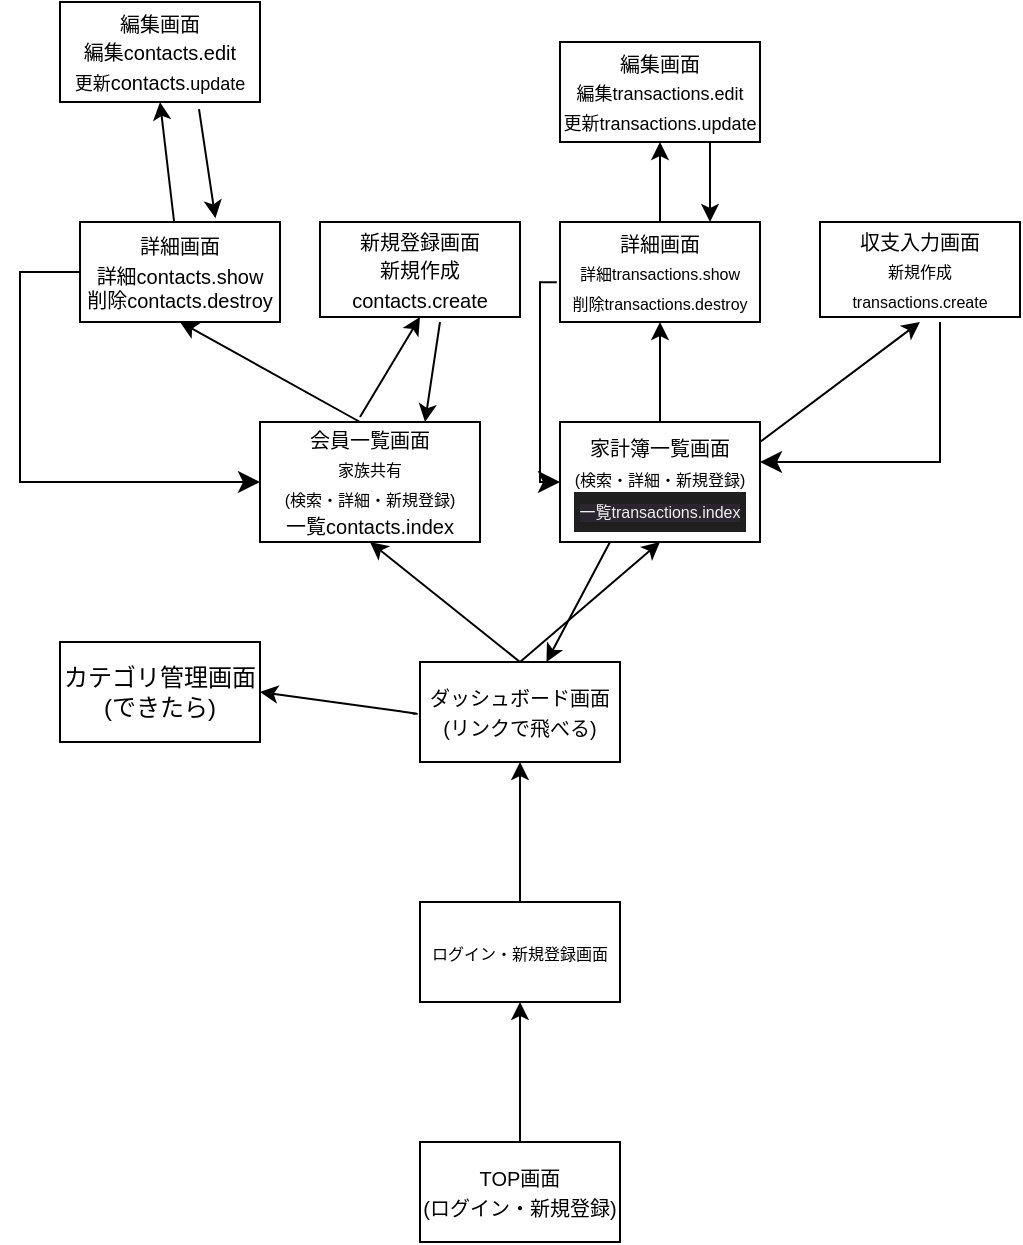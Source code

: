 <mxfile>
    <diagram id="z19O7TGfFHIe17F62AXX" name="ページ1">
        <mxGraphModel dx="835" dy="261" grid="1" gridSize="10" guides="1" tooltips="1" connect="1" arrows="1" fold="1" page="1" pageScale="1" pageWidth="827" pageHeight="1169" math="0" shadow="0">
            <root>
                <mxCell id="0"/>
                <mxCell id="1" parent="0"/>
                <mxCell id="2" value="&lt;font style=&quot;font-size: 10px;&quot;&gt;TOP画面&lt;br&gt;(ログイン・新規登録)&lt;br&gt;&lt;/font&gt;" style="rounded=0;whiteSpace=wrap;html=1;" vertex="1" parent="1">
                    <mxGeometry x="230" y="630" width="100" height="50" as="geometry"/>
                </mxCell>
                <mxCell id="6" value="&lt;font style=&quot;font-size: 10px;&quot;&gt;ダッシュボード画面&lt;br&gt;(リンクで飛べる)&lt;br&gt;&lt;/font&gt;" style="rounded=0;whiteSpace=wrap;html=1;" vertex="1" parent="1">
                    <mxGeometry x="230" y="390" width="100" height="50" as="geometry"/>
                </mxCell>
                <mxCell id="12" value="&lt;font style=&quot;&quot;&gt;&lt;span style=&quot;font-size: 10px;&quot;&gt;会員一覧画面&lt;br&gt;&lt;/span&gt;&lt;font style=&quot;font-size: 8px;&quot;&gt;家族共有&lt;/font&gt;&lt;br&gt;&lt;font style=&quot;font-size: 8px;&quot;&gt;(検索・詳細・新規登録)&lt;br&gt;&lt;span style=&quot;font-size: 10px;&quot;&gt;一覧contacts.index&lt;/span&gt;&lt;br&gt;&lt;/font&gt;&lt;/font&gt;" style="rounded=0;whiteSpace=wrap;html=1;" vertex="1" parent="1">
                    <mxGeometry x="150" y="270" width="110" height="60" as="geometry"/>
                </mxCell>
                <mxCell id="14" value="&lt;div&gt;&lt;br&gt;&lt;/div&gt;&lt;div&gt;カテゴリ管理画面(できたら)&lt;/div&gt;&lt;div&gt;&lt;br&gt;&lt;/div&gt;" style="rounded=0;whiteSpace=wrap;html=1;" vertex="1" parent="1">
                    <mxGeometry x="50" y="380" width="100" height="50" as="geometry"/>
                </mxCell>
                <mxCell id="16" value="&lt;font style=&quot;font-size: 8px;&quot;&gt;ログイン・新規登録画面&lt;/font&gt;" style="rounded=0;whiteSpace=wrap;html=1;" vertex="1" parent="1">
                    <mxGeometry x="230" y="510" width="100" height="50" as="geometry"/>
                </mxCell>
                <mxCell id="25" value="" style="endArrow=classic;html=1;entryX=0.5;entryY=1;entryDx=0;entryDy=0;" edge="1" parent="1" target="16">
                    <mxGeometry width="50" height="50" relative="1" as="geometry">
                        <mxPoint x="280" y="630" as="sourcePoint"/>
                        <mxPoint x="330" y="580" as="targetPoint"/>
                    </mxGeometry>
                </mxCell>
                <mxCell id="26" value="" style="endArrow=classic;html=1;entryX=0.5;entryY=1;entryDx=0;entryDy=0;" edge="1" parent="1" target="6">
                    <mxGeometry width="50" height="50" relative="1" as="geometry">
                        <mxPoint x="280" y="510" as="sourcePoint"/>
                        <mxPoint x="330" y="460" as="targetPoint"/>
                    </mxGeometry>
                </mxCell>
                <mxCell id="31" value="" style="endArrow=classic;html=1;entryX=1;entryY=0.5;entryDx=0;entryDy=0;exitX=-0.037;exitY=0.517;exitDx=0;exitDy=0;exitPerimeter=0;" edge="1" parent="1" source="6" target="14">
                    <mxGeometry width="50" height="50" relative="1" as="geometry">
                        <mxPoint x="290" y="470" as="sourcePoint"/>
                        <mxPoint x="340" y="420" as="targetPoint"/>
                        <Array as="points">
                            <mxPoint x="230" y="416"/>
                        </Array>
                    </mxGeometry>
                </mxCell>
                <mxCell id="33" value="" style="endArrow=classic;html=1;entryX=0.5;entryY=1;entryDx=0;entryDy=0;" edge="1" parent="1" target="32">
                    <mxGeometry width="50" height="50" relative="1" as="geometry">
                        <mxPoint x="200" y="270" as="sourcePoint"/>
                        <mxPoint x="250" y="220" as="targetPoint"/>
                    </mxGeometry>
                </mxCell>
                <mxCell id="35" value="" style="endArrow=classic;html=1;entryX=0.5;entryY=1;entryDx=0;entryDy=0;" edge="1" parent="1" target="12">
                    <mxGeometry width="50" height="50" relative="1" as="geometry">
                        <mxPoint x="280" y="390" as="sourcePoint"/>
                        <mxPoint x="220" y="350" as="targetPoint"/>
                    </mxGeometry>
                </mxCell>
                <mxCell id="36" value="" style="endArrow=classic;html=1;exitX=0.5;exitY=0;exitDx=0;exitDy=0;" edge="1" parent="1" source="41">
                    <mxGeometry width="50" height="50" relative="1" as="geometry">
                        <mxPoint x="350" y="260" as="sourcePoint"/>
                        <mxPoint x="350" y="220" as="targetPoint"/>
                    </mxGeometry>
                </mxCell>
                <mxCell id="37" value="&lt;font style=&quot;&quot;&gt;&lt;span style=&quot;font-size: 10px;&quot;&gt;編集画面&lt;br&gt;&lt;/span&gt;&lt;span style=&quot;font-size: 10px;&quot;&gt;編集contacts.edit&lt;/span&gt;&lt;br&gt;&lt;span style=&quot;font-size: 9px;&quot;&gt;更新&lt;/span&gt;&lt;span style=&quot;font-size: 10px;&quot;&gt;contacts&lt;/span&gt;&lt;span style=&quot;font-size: 9px;&quot;&gt;.update&lt;/span&gt;&lt;br&gt;&lt;/font&gt;" style="rounded=0;whiteSpace=wrap;html=1;" vertex="1" parent="1">
                    <mxGeometry x="50" y="60" width="100" height="50" as="geometry"/>
                </mxCell>
                <mxCell id="38" value="" style="endArrow=classic;html=1;startArrow=none;" edge="1" parent="1" source="32">
                    <mxGeometry width="50" height="50" relative="1" as="geometry">
                        <mxPoint x="200" y="160" as="sourcePoint"/>
                        <mxPoint x="100" y="110" as="targetPoint"/>
                    </mxGeometry>
                </mxCell>
                <mxCell id="72" value="" style="edgeStyle=none;html=1;fontSize=8;exitX=0.25;exitY=1;exitDx=0;exitDy=0;" edge="1" parent="1" source="41" target="6">
                    <mxGeometry relative="1" as="geometry">
                        <mxPoint x="330" y="340" as="sourcePoint"/>
                    </mxGeometry>
                </mxCell>
                <mxCell id="41" value="&lt;font style=&quot;&quot;&gt;&lt;span style=&quot;font-size: 10px;&quot;&gt;家計簿一覧画面&lt;/span&gt;&lt;br&gt;&lt;font style=&quot;font-size: 8px;&quot;&gt;(検索・詳細・新規登録)&lt;br&gt;&lt;div style=&quot;color: rgb(204, 204, 204); background-color: rgb(31, 31, 31); font-family: Consolas, &amp;quot;Courier New&amp;quot;, monospace; font-size: 14px; line-height: 19px;&quot;&gt;&lt;span style=&quot;color: rgb(240, 240, 240); font-family: Helvetica; font-size: 8px; background-color: rgb(42, 37, 47);&quot;&gt;一覧transactions.index&lt;/span&gt;&lt;br&gt;&lt;/div&gt;&lt;/font&gt;&lt;/font&gt;" style="rounded=0;whiteSpace=wrap;html=1;" vertex="1" parent="1">
                    <mxGeometry x="300" y="270" width="100" height="60" as="geometry"/>
                </mxCell>
                <mxCell id="42" value="" style="endArrow=classic;html=1;fontSize=8;" edge="1" parent="1">
                    <mxGeometry width="50" height="50" relative="1" as="geometry">
                        <mxPoint x="280" y="390" as="sourcePoint"/>
                        <mxPoint x="350" y="330" as="targetPoint"/>
                    </mxGeometry>
                </mxCell>
                <mxCell id="32" value="&lt;font style=&quot;font-size: 10px;&quot;&gt;詳細画面&lt;br&gt;詳細contacts.show&lt;br&gt;&lt;div&gt;&lt;span style=&quot;background-color: initial;&quot;&gt;削除contacts.destroy&lt;/span&gt;&lt;br&gt;&lt;/div&gt;&lt;/font&gt;" style="rounded=0;whiteSpace=wrap;html=1;" vertex="1" parent="1">
                    <mxGeometry x="60" y="170" width="100" height="50" as="geometry"/>
                </mxCell>
                <mxCell id="18" value="&lt;font style=&quot;&quot;&gt;&lt;span style=&quot;font-size: 10px;&quot;&gt;収支入力画面&lt;/span&gt;&lt;br&gt;&lt;font style=&quot;font-size: 8px;&quot;&gt;新規作成transactions.create&lt;/font&gt;&lt;br style=&quot;font-size: 12px;&quot;&gt;&lt;/font&gt;" style="rounded=0;whiteSpace=wrap;html=1;" vertex="1" parent="1">
                    <mxGeometry x="430" y="170" width="100" height="47.5" as="geometry"/>
                </mxCell>
                <mxCell id="50" value="&lt;font style=&quot;&quot;&gt;&lt;span style=&quot;font-size: 10px;&quot;&gt;新規登録画面&lt;/span&gt;&lt;br&gt;&lt;span style=&quot;font-size: 10px;&quot;&gt;新規作成contacts.create&lt;/span&gt;&lt;br&gt;&lt;/font&gt;" style="rounded=0;whiteSpace=wrap;html=1;" vertex="1" parent="1">
                    <mxGeometry x="180" y="170" width="100" height="47.5" as="geometry"/>
                </mxCell>
                <mxCell id="57" value="" style="edgeStyle=none;html=1;fontSize=8;" edge="1" parent="1" source="52">
                    <mxGeometry relative="1" as="geometry">
                        <mxPoint x="350" y="130" as="targetPoint"/>
                    </mxGeometry>
                </mxCell>
                <mxCell id="54" value="" style="endArrow=classic;html=1;fontSize=8;" edge="1" parent="1">
                    <mxGeometry width="50" height="50" relative="1" as="geometry">
                        <mxPoint x="400" y="280" as="sourcePoint"/>
                        <mxPoint x="480" y="220" as="targetPoint"/>
                    </mxGeometry>
                </mxCell>
                <mxCell id="58" value="&lt;font style=&quot;font-size: 10px;&quot;&gt;編集画面&lt;br&gt;&lt;span style=&quot;font-size: 9px;&quot;&gt;編集transactions.edit&lt;/span&gt;&lt;br&gt;&lt;span style=&quot;font-size: 9px;&quot;&gt;更新transactions.update&lt;/span&gt;&lt;br&gt;&lt;/font&gt;" style="rounded=0;whiteSpace=wrap;html=1;" vertex="1" parent="1">
                    <mxGeometry x="300" y="80" width="100" height="50" as="geometry"/>
                </mxCell>
                <mxCell id="59" value="" style="endArrow=classic;html=1;fontSize=8;entryX=0.5;entryY=1;entryDx=0;entryDy=0;" edge="1" parent="1" target="50">
                    <mxGeometry width="50" height="50" relative="1" as="geometry">
                        <mxPoint x="200" y="267.5" as="sourcePoint"/>
                        <mxPoint x="250" y="217.5" as="targetPoint"/>
                    </mxGeometry>
                </mxCell>
                <mxCell id="61" value="" style="edgeStyle=elbowEdgeStyle;elbow=vertical;endArrow=classic;html=1;curved=0;rounded=0;endSize=8;startSize=8;fontSize=8;startArrow=none;" edge="1" parent="1" source="52">
                    <mxGeometry width="50" height="50" relative="1" as="geometry">
                        <mxPoint x="330" y="240" as="sourcePoint"/>
                        <mxPoint x="380" y="190" as="targetPoint"/>
                    </mxGeometry>
                </mxCell>
                <mxCell id="52" value="&lt;font style=&quot;&quot;&gt;&lt;span style=&quot;font-size: 10px;&quot;&gt;詳細画面&lt;/span&gt;&lt;br&gt;&lt;span style=&quot;font-size: 8px;&quot;&gt;詳細transactions.show&lt;/span&gt;&lt;br&gt;&lt;font style=&quot;font-size: 8px;&quot;&gt;削除transactions.destroy&lt;/font&gt;&lt;br&gt;&lt;/font&gt;" style="rounded=0;whiteSpace=wrap;html=1;" vertex="1" parent="1">
                    <mxGeometry x="300" y="170" width="100" height="50" as="geometry"/>
                </mxCell>
                <mxCell id="64" value="" style="edgeStyle=elbowEdgeStyle;elbow=vertical;endArrow=classic;html=1;curved=0;rounded=0;endSize=8;startSize=8;fontSize=8;" edge="1" parent="1">
                    <mxGeometry width="50" height="50" relative="1" as="geometry">
                        <mxPoint x="490" y="220" as="sourcePoint"/>
                        <mxPoint x="400" y="290" as="targetPoint"/>
                        <Array as="points">
                            <mxPoint x="470" y="290"/>
                        </Array>
                    </mxGeometry>
                </mxCell>
                <mxCell id="65" value="" style="edgeStyle=segmentEdgeStyle;endArrow=classic;html=1;curved=0;rounded=0;endSize=8;startSize=8;fontSize=8;entryX=0;entryY=0.5;entryDx=0;entryDy=0;exitX=0;exitY=0.5;exitDx=0;exitDy=0;" edge="1" parent="1" source="32" target="12">
                    <mxGeometry width="50" height="50" relative="1" as="geometry">
                        <mxPoint x="30" y="80" as="sourcePoint"/>
                        <mxPoint x="30" y="310" as="targetPoint"/>
                        <Array as="points">
                            <mxPoint x="30" y="195"/>
                            <mxPoint x="30" y="300"/>
                        </Array>
                    </mxGeometry>
                </mxCell>
                <mxCell id="67" value="" style="endArrow=classic;html=1;fontSize=8;entryX=0.75;entryY=0;entryDx=0;entryDy=0;" edge="1" parent="1" target="12">
                    <mxGeometry width="50" height="50" relative="1" as="geometry">
                        <mxPoint x="240" y="220" as="sourcePoint"/>
                        <mxPoint x="290" y="170" as="targetPoint"/>
                    </mxGeometry>
                </mxCell>
                <mxCell id="68" value="" style="edgeStyle=elbowEdgeStyle;elbow=vertical;endArrow=classic;html=1;curved=0;rounded=0;endSize=8;startSize=8;fontSize=8;entryX=0;entryY=0.5;entryDx=0;entryDy=0;exitX=-0.016;exitY=0.602;exitDx=0;exitDy=0;exitPerimeter=0;" edge="1" parent="1" source="52" target="41">
                    <mxGeometry width="50" height="50" relative="1" as="geometry">
                        <mxPoint x="290" y="200" as="sourcePoint"/>
                        <mxPoint x="280" y="320" as="targetPoint"/>
                        <Array as="points">
                            <mxPoint x="290" y="250"/>
                            <mxPoint x="290" y="190"/>
                            <mxPoint x="290" y="210"/>
                            <mxPoint x="290" y="120"/>
                            <mxPoint x="290" y="170"/>
                            <mxPoint x="280" y="260"/>
                        </Array>
                    </mxGeometry>
                </mxCell>
                <mxCell id="75" value="" style="endArrow=classic;html=1;fontSize=8;exitX=0.695;exitY=1.071;exitDx=0;exitDy=0;exitPerimeter=0;entryX=0.677;entryY=-0.038;entryDx=0;entryDy=0;entryPerimeter=0;" edge="1" parent="1" source="37" target="32">
                    <mxGeometry width="50" height="50" relative="1" as="geometry">
                        <mxPoint x="120" y="220" as="sourcePoint"/>
                        <mxPoint x="170" y="170" as="targetPoint"/>
                    </mxGeometry>
                </mxCell>
                <mxCell id="76" value="" style="endArrow=classic;html=1;fontSize=8;exitX=0.75;exitY=1;exitDx=0;exitDy=0;entryX=0.75;entryY=0;entryDx=0;entryDy=0;" edge="1" parent="1" source="58" target="52">
                    <mxGeometry width="50" height="50" relative="1" as="geometry">
                        <mxPoint x="350" y="230" as="sourcePoint"/>
                        <mxPoint x="400" y="180" as="targetPoint"/>
                    </mxGeometry>
                </mxCell>
            </root>
        </mxGraphModel>
    </diagram>
</mxfile>